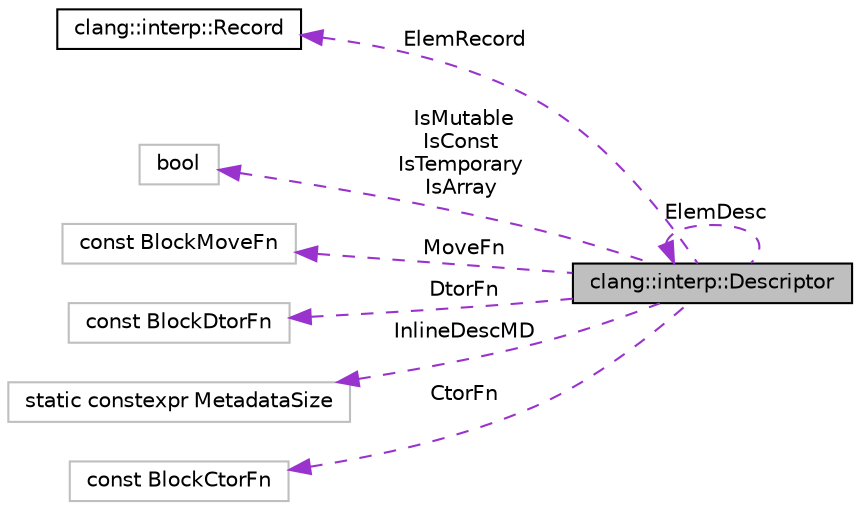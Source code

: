 digraph "clang::interp::Descriptor"
{
 // LATEX_PDF_SIZE
  bgcolor="transparent";
  edge [fontname="Helvetica",fontsize="10",labelfontname="Helvetica",labelfontsize="10"];
  node [fontname="Helvetica",fontsize="10",shape=record];
  rankdir="LR";
  Node1 [label="clang::interp::Descriptor",height=0.2,width=0.4,color="black", fillcolor="grey75", style="filled", fontcolor="black",tooltip="Describes a memory block created by an allocation site."];
  Node1 -> Node1 [dir="back",color="darkorchid3",fontsize="10",style="dashed",label=" ElemDesc" ,fontname="Helvetica"];
  Node2 -> Node1 [dir="back",color="darkorchid3",fontsize="10",style="dashed",label=" ElemRecord" ,fontname="Helvetica"];
  Node2 [label="clang::interp::Record",height=0.2,width=0.4,color="black",URL="$classclang_1_1interp_1_1Record.html",tooltip="Structure/Class descriptor."];
  Node3 -> Node1 [dir="back",color="darkorchid3",fontsize="10",style="dashed",label=" IsMutable\nIsConst\nIsTemporary\nIsArray" ,fontname="Helvetica"];
  Node3 [label="bool",height=0.2,width=0.4,color="grey75",tooltip=" "];
  Node4 -> Node1 [dir="back",color="darkorchid3",fontsize="10",style="dashed",label=" MoveFn" ,fontname="Helvetica"];
  Node4 [label="const BlockMoveFn",height=0.2,width=0.4,color="grey75",tooltip=" "];
  Node5 -> Node1 [dir="back",color="darkorchid3",fontsize="10",style="dashed",label=" DtorFn" ,fontname="Helvetica"];
  Node5 [label="const BlockDtorFn",height=0.2,width=0.4,color="grey75",tooltip=" "];
  Node6 -> Node1 [dir="back",color="darkorchid3",fontsize="10",style="dashed",label=" InlineDescMD" ,fontname="Helvetica"];
  Node6 [label="static constexpr MetadataSize",height=0.2,width=0.4,color="grey75",tooltip=" "];
  Node7 -> Node1 [dir="back",color="darkorchid3",fontsize="10",style="dashed",label=" CtorFn" ,fontname="Helvetica"];
  Node7 [label="const BlockCtorFn",height=0.2,width=0.4,color="grey75",tooltip=" "];
}
